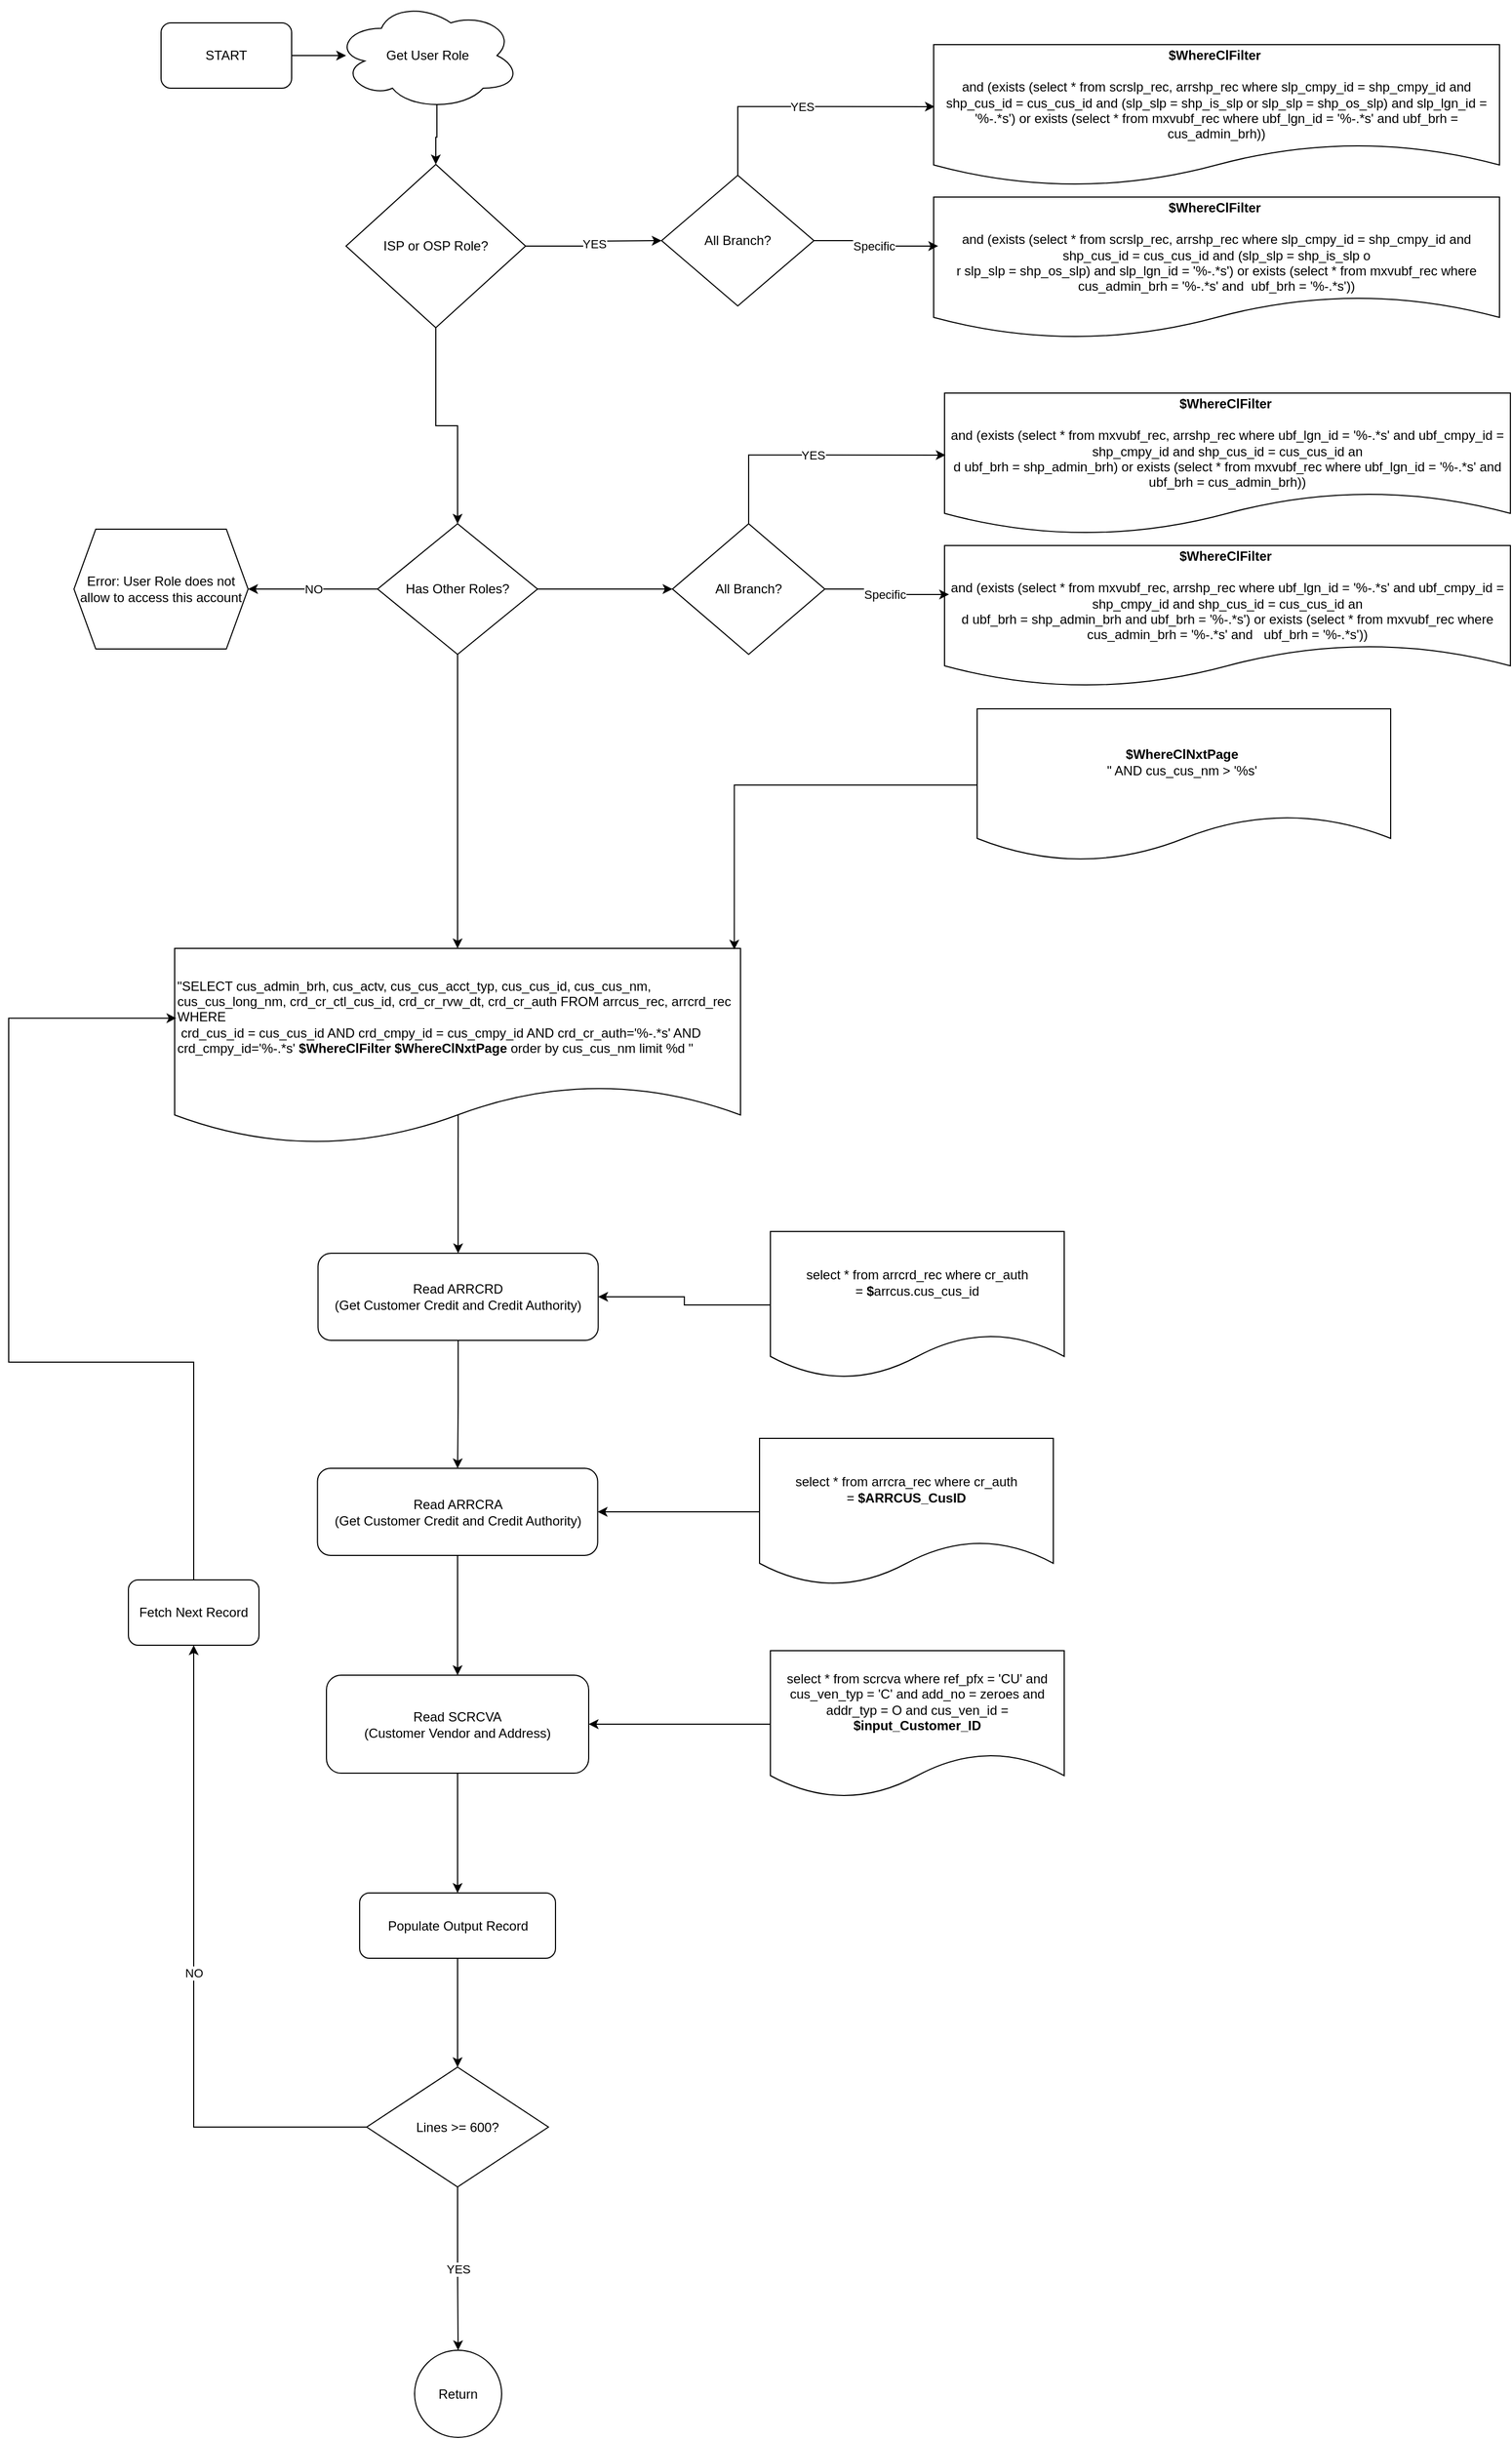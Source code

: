 <mxfile version="26.0.5">
  <diagram name="Page-1" id="1rPzpoxqX58rYd35wdLm">
    <mxGraphModel dx="1426" dy="791" grid="1" gridSize="10" guides="1" tooltips="1" connect="1" arrows="1" fold="1" page="1" pageScale="1" pageWidth="1700" pageHeight="1100" math="0" shadow="0">
      <root>
        <mxCell id="0" />
        <mxCell id="1" parent="0" />
        <mxCell id="6EA0tXDiRwv_CL1e7f09-2" value="START" style="rounded=1;whiteSpace=wrap;html=1;" vertex="1" parent="1">
          <mxGeometry x="200" y="60" width="120" height="60" as="geometry" />
        </mxCell>
        <mxCell id="6EA0tXDiRwv_CL1e7f09-3" value="" style="edgeStyle=orthogonalEdgeStyle;rounded=0;orthogonalLoop=1;jettySize=auto;html=1;exitX=0.501;exitY=0.846;exitDx=0;exitDy=0;exitPerimeter=0;entryX=0.5;entryY=0;entryDx=0;entryDy=0;" edge="1" parent="1" source="6EA0tXDiRwv_CL1e7f09-4" target="6EA0tXDiRwv_CL1e7f09-45">
          <mxGeometry relative="1" as="geometry">
            <mxPoint x="470" y="1170" as="targetPoint" />
          </mxGeometry>
        </mxCell>
        <mxCell id="6EA0tXDiRwv_CL1e7f09-4" value="&lt;div&gt;&quot;&lt;span style=&quot;background-color: transparent;&quot;&gt;SELECT cus_admin_brh, cus_actv, cus_cus_acct_typ, cus_cus_id, cus_cus_nm, cus_cus_long_nm, crd_cr_ctl_cus_id, crd_cr_rvw_dt, crd_cr_auth FROM arrcus_rec, arrcrd_rec WHERE&lt;/span&gt;&lt;/div&gt;&lt;div&gt;&lt;span style=&quot;background-color: transparent;&quot;&gt;&amp;nbsp;crd_cus_id = cus_cus_id AND crd_cmpy_id = cus_cmpy_id AND crd_cr_auth=&#39;%-.*s&#39; AND crd_cmpy_id=&#39;%-.*s&#39;&lt;/span&gt;&lt;span style=&quot;background-color: transparent; color: light-dark(rgb(0, 0, 0), rgb(255, 255, 255));&quot;&gt;&amp;nbsp;&lt;/span&gt;&lt;b style=&quot;background-color: transparent; color: light-dark(rgb(0, 0, 0), rgb(255, 255, 255));&quot;&gt;$WhereClFilter $WhereClNxtPage&amp;nbsp;&lt;/b&gt;&lt;span style=&quot;background-color: transparent; color: light-dark(rgb(0, 0, 0), rgb(255, 255, 255));&quot;&gt;order by cus_cus_nm limit %d &quot;&lt;/span&gt;&lt;/div&gt;" style="shape=document;html=1;boundedLbl=1;whiteSpace=wrap;align=left;" vertex="1" parent="1">
          <mxGeometry x="212.5" y="910" width="520" height="180" as="geometry" />
        </mxCell>
        <UserObject label="Get User Role" link="https://viewer.diagrams.net/?tags=%7B%7D&amp;lightbox=1&amp;highlight=0000ff&amp;edit=_blank&amp;layers=1&amp;nav=1&amp;title=Get_User_Role.drawio#Uhttps%3A%2F%2Fraw.githubusercontent.com%2Feme-invera%2FCustomer_Maintenance%2Fmain%2FGet_User_Role.drawio" id="6EA0tXDiRwv_CL1e7f09-5">
          <mxCell style="ellipse;shape=cloud;whiteSpace=wrap;html=1;" vertex="1" parent="1">
            <mxGeometry x="360" y="40" width="170" height="100" as="geometry" />
          </mxCell>
        </UserObject>
        <mxCell id="6EA0tXDiRwv_CL1e7f09-6" value="&lt;div&gt;&lt;b style=&quot;color: light-dark(rgb(0, 0, 0), rgb(255, 255, 255)); background-color: transparent; text-align: left;&quot;&gt;$WhereClFilter&lt;/b&gt;&amp;nbsp;&lt;br&gt;&lt;br&gt;and (exists (select * from scrslp_rec, arrshp_rec where slp_cmpy_id = shp_cmpy_id and shp_cus_id = cus_cus_id and (slp_slp = shp_is_slp o&lt;span style=&quot;text-align: left; background-color: transparent; color: light-dark(rgb(0, 0, 0), rgb(255, 255, 255));&quot;&gt;r slp_slp = shp_os_slp) and slp_lgn_id = &#39;%-.*s&#39;) or exists (select * from mxvubf_rec where ubf_lgn_id = &#39;%-.*s&#39; and ubf_brh = cus_admin_brh))&lt;/span&gt;&lt;/div&gt;" style="shape=document;whiteSpace=wrap;html=1;boundedLbl=1;" vertex="1" parent="1">
          <mxGeometry x="910" y="80" width="520" height="130" as="geometry" />
        </mxCell>
        <mxCell id="6EA0tXDiRwv_CL1e7f09-7" value="YES" style="edgeStyle=orthogonalEdgeStyle;rounded=0;orthogonalLoop=1;jettySize=auto;html=1;exitX=1;exitY=0.5;exitDx=0;exitDy=0;" edge="1" parent="1" source="6EA0tXDiRwv_CL1e7f09-9">
          <mxGeometry relative="1" as="geometry">
            <mxPoint x="660" y="260" as="targetPoint" />
          </mxGeometry>
        </mxCell>
        <mxCell id="6EA0tXDiRwv_CL1e7f09-8" style="edgeStyle=orthogonalEdgeStyle;rounded=0;orthogonalLoop=1;jettySize=auto;html=1;exitX=0.5;exitY=1;exitDx=0;exitDy=0;" edge="1" parent="1" source="6EA0tXDiRwv_CL1e7f09-9" target="6EA0tXDiRwv_CL1e7f09-15">
          <mxGeometry relative="1" as="geometry" />
        </mxCell>
        <mxCell id="6EA0tXDiRwv_CL1e7f09-9" value="ISP or OSP Role?" style="rhombus;whiteSpace=wrap;html=1;" vertex="1" parent="1">
          <mxGeometry x="370" y="190" width="165" height="150" as="geometry" />
        </mxCell>
        <mxCell id="6EA0tXDiRwv_CL1e7f09-10" style="edgeStyle=orthogonalEdgeStyle;rounded=0;orthogonalLoop=1;jettySize=auto;html=1;exitX=0.55;exitY=0.95;exitDx=0;exitDy=0;exitPerimeter=0;entryX=0.5;entryY=0;entryDx=0;entryDy=0;" edge="1" parent="1" source="6EA0tXDiRwv_CL1e7f09-5" target="6EA0tXDiRwv_CL1e7f09-9">
          <mxGeometry relative="1" as="geometry" />
        </mxCell>
        <mxCell id="6EA0tXDiRwv_CL1e7f09-11" style="edgeStyle=orthogonalEdgeStyle;rounded=0;orthogonalLoop=1;jettySize=auto;html=1;exitX=1;exitY=0.5;exitDx=0;exitDy=0;entryX=0.059;entryY=0.5;entryDx=0;entryDy=0;entryPerimeter=0;" edge="1" parent="1" source="6EA0tXDiRwv_CL1e7f09-2" target="6EA0tXDiRwv_CL1e7f09-5">
          <mxGeometry relative="1" as="geometry" />
        </mxCell>
        <mxCell id="6EA0tXDiRwv_CL1e7f09-12" value="NO" style="edgeStyle=orthogonalEdgeStyle;rounded=0;orthogonalLoop=1;jettySize=auto;html=1;" edge="1" parent="1" source="6EA0tXDiRwv_CL1e7f09-15" target="6EA0tXDiRwv_CL1e7f09-20">
          <mxGeometry relative="1" as="geometry" />
        </mxCell>
        <mxCell id="6EA0tXDiRwv_CL1e7f09-13" value="" style="edgeStyle=orthogonalEdgeStyle;rounded=0;orthogonalLoop=1;jettySize=auto;html=1;" edge="1" parent="1" source="6EA0tXDiRwv_CL1e7f09-15" target="6EA0tXDiRwv_CL1e7f09-23">
          <mxGeometry relative="1" as="geometry" />
        </mxCell>
        <mxCell id="6EA0tXDiRwv_CL1e7f09-14" style="edgeStyle=orthogonalEdgeStyle;rounded=0;orthogonalLoop=1;jettySize=auto;html=1;exitX=0.5;exitY=1;exitDx=0;exitDy=0;" edge="1" parent="1" source="6EA0tXDiRwv_CL1e7f09-15" target="6EA0tXDiRwv_CL1e7f09-4">
          <mxGeometry relative="1" as="geometry" />
        </mxCell>
        <mxCell id="6EA0tXDiRwv_CL1e7f09-15" value="Has Other Roles?" style="rhombus;whiteSpace=wrap;html=1;" vertex="1" parent="1">
          <mxGeometry x="399" y="520" width="147" height="120" as="geometry" />
        </mxCell>
        <mxCell id="6EA0tXDiRwv_CL1e7f09-16" value="&lt;div&gt;&lt;b style=&quot;color: light-dark(rgb(0, 0, 0), rgb(255, 255, 255)); background-color: transparent; text-align: left;&quot;&gt;$WhereClFilter&lt;/b&gt;&amp;nbsp;&lt;br&gt;&lt;br&gt;and (exists (select * from scrslp_rec, arrshp_rec where slp_cmpy_id = shp_cmpy_id and shp_cus_id = cus_cus_id and (slp_slp = shp_is_slp o&lt;/div&gt;&lt;div&gt;r slp_slp = shp_os_slp) and slp_lgn_id = &#39;%-.*s&#39;) or exists (select * from mxvubf_rec where cus_admin_brh = &#39;%-.*s&#39; and&amp;nbsp; ubf_brh = &#39;%-.*s&#39;))&lt;/div&gt;" style="shape=document;whiteSpace=wrap;html=1;boundedLbl=1;" vertex="1" parent="1">
          <mxGeometry x="910" y="220" width="520" height="130" as="geometry" />
        </mxCell>
        <mxCell id="6EA0tXDiRwv_CL1e7f09-17" value="All Branch?" style="rhombus;whiteSpace=wrap;html=1;" vertex="1" parent="1">
          <mxGeometry x="660" y="200" width="140" height="120" as="geometry" />
        </mxCell>
        <mxCell id="6EA0tXDiRwv_CL1e7f09-18" value="YES" style="edgeStyle=orthogonalEdgeStyle;rounded=0;orthogonalLoop=1;jettySize=auto;html=1;exitX=0.5;exitY=0;exitDx=0;exitDy=0;entryX=0.002;entryY=0.438;entryDx=0;entryDy=0;entryPerimeter=0;" edge="1" parent="1" source="6EA0tXDiRwv_CL1e7f09-17" target="6EA0tXDiRwv_CL1e7f09-6">
          <mxGeometry relative="1" as="geometry" />
        </mxCell>
        <mxCell id="6EA0tXDiRwv_CL1e7f09-19" value="Specific" style="edgeStyle=orthogonalEdgeStyle;rounded=0;orthogonalLoop=1;jettySize=auto;html=1;exitX=1;exitY=0.5;exitDx=0;exitDy=0;entryX=0.008;entryY=0.346;entryDx=0;entryDy=0;entryPerimeter=0;" edge="1" parent="1" source="6EA0tXDiRwv_CL1e7f09-17" target="6EA0tXDiRwv_CL1e7f09-16">
          <mxGeometry relative="1" as="geometry" />
        </mxCell>
        <mxCell id="6EA0tXDiRwv_CL1e7f09-20" value="Error: User Role does not allow to access this account" style="shape=hexagon;perimeter=hexagonPerimeter2;whiteSpace=wrap;html=1;fixedSize=1;" vertex="1" parent="1">
          <mxGeometry x="120" y="525" width="160" height="110" as="geometry" />
        </mxCell>
        <mxCell id="6EA0tXDiRwv_CL1e7f09-21" value="&lt;div&gt;&lt;b style=&quot;color: light-dark(rgb(0, 0, 0), rgb(255, 255, 255)); background-color: transparent; text-align: left;&quot;&gt;$WhereClFilter&lt;/b&gt;&amp;nbsp;&lt;br&gt;&lt;br&gt;and (exists (select * from mxvubf_rec, arrshp_rec where ubf_lgn_id = &#39;%-.*s&#39; and ubf_cmpy_id = shp_cmpy_id and shp_cus_id = cus_cus_id an&lt;/div&gt;&lt;div&gt;d ubf_brh = shp_admin_brh) or exists (select * from mxvubf_rec where ubf_lgn_id = &#39;%-.*s&#39; and ubf_brh = cus_admin_brh))&lt;/div&gt;" style="shape=document;whiteSpace=wrap;html=1;boundedLbl=1;" vertex="1" parent="1">
          <mxGeometry x="920" y="400" width="520" height="130" as="geometry" />
        </mxCell>
        <mxCell id="6EA0tXDiRwv_CL1e7f09-22" value="&lt;div&gt;&lt;b style=&quot;background-color: transparent; color: light-dark(rgb(0, 0, 0), rgb(255, 255, 255)); text-align: left;&quot;&gt;$WhereClFilter&lt;/b&gt;&amp;nbsp;&lt;br&gt;&lt;br&gt;and (exists (select * from mxvubf_rec, arrshp_rec where ubf_lgn_id = &#39;%-.*s&#39; and ubf_cmpy_id = shp_cmpy_id and shp_cus_id = cus_cus_id an&lt;/div&gt;&lt;div&gt;d ubf_brh = shp_admin_brh and ubf_brh = &#39;%-.*s&#39;) or exists (select * from mxvubf_rec where cus_admin_brh = &#39;%-.*s&#39; and&amp;nbsp; &amp;nbsp;ubf_brh = &#39;%-.*s&#39;))&lt;/div&gt;" style="shape=document;whiteSpace=wrap;html=1;boundedLbl=1;" vertex="1" parent="1">
          <mxGeometry x="920" y="540" width="520" height="130" as="geometry" />
        </mxCell>
        <mxCell id="6EA0tXDiRwv_CL1e7f09-23" value="All Branch?" style="rhombus;whiteSpace=wrap;html=1;" vertex="1" parent="1">
          <mxGeometry x="670" y="520" width="140" height="120" as="geometry" />
        </mxCell>
        <mxCell id="6EA0tXDiRwv_CL1e7f09-24" value="YES" style="edgeStyle=orthogonalEdgeStyle;rounded=0;orthogonalLoop=1;jettySize=auto;html=1;exitX=0.5;exitY=0;exitDx=0;exitDy=0;entryX=0.002;entryY=0.438;entryDx=0;entryDy=0;entryPerimeter=0;" edge="1" parent="1" source="6EA0tXDiRwv_CL1e7f09-23" target="6EA0tXDiRwv_CL1e7f09-21">
          <mxGeometry relative="1" as="geometry" />
        </mxCell>
        <mxCell id="6EA0tXDiRwv_CL1e7f09-25" value="Specific" style="edgeStyle=orthogonalEdgeStyle;rounded=0;orthogonalLoop=1;jettySize=auto;html=1;exitX=1;exitY=0.5;exitDx=0;exitDy=0;entryX=0.008;entryY=0.346;entryDx=0;entryDy=0;entryPerimeter=0;" edge="1" parent="1" source="6EA0tXDiRwv_CL1e7f09-23" target="6EA0tXDiRwv_CL1e7f09-22">
          <mxGeometry relative="1" as="geometry" />
        </mxCell>
        <mxCell id="6EA0tXDiRwv_CL1e7f09-26" value="&lt;b&gt;$&lt;/b&gt;&lt;b style=&quot;text-align: left;&quot;&gt;WhereClNxtPage&amp;nbsp;&lt;br&gt;&lt;/b&gt;&quot; AND cus_cus_nm &amp;gt; &#39;%s&#39;&amp;nbsp;" style="shape=document;whiteSpace=wrap;html=1;boundedLbl=1;" vertex="1" parent="1">
          <mxGeometry x="950" y="690" width="380" height="140" as="geometry" />
        </mxCell>
        <mxCell id="6EA0tXDiRwv_CL1e7f09-27" style="edgeStyle=orthogonalEdgeStyle;rounded=0;orthogonalLoop=1;jettySize=auto;html=1;exitX=0;exitY=0.5;exitDx=0;exitDy=0;entryX=0.989;entryY=0.006;entryDx=0;entryDy=0;entryPerimeter=0;" edge="1" parent="1" source="6EA0tXDiRwv_CL1e7f09-26" target="6EA0tXDiRwv_CL1e7f09-4">
          <mxGeometry relative="1" as="geometry" />
        </mxCell>
        <mxCell id="6EA0tXDiRwv_CL1e7f09-28" style="edgeStyle=orthogonalEdgeStyle;rounded=0;orthogonalLoop=1;jettySize=auto;html=1;exitX=0.5;exitY=1;exitDx=0;exitDy=0;entryX=0.5;entryY=0;entryDx=0;entryDy=0;" edge="1" parent="1" source="6EA0tXDiRwv_CL1e7f09-29" target="6EA0tXDiRwv_CL1e7f09-31">
          <mxGeometry relative="1" as="geometry" />
        </mxCell>
        <mxCell id="6EA0tXDiRwv_CL1e7f09-29" value="&lt;div&gt;Read ARRCRA&lt;/div&gt;(Get Customer Credit and Credit Authority)" style="rounded=1;whiteSpace=wrap;html=1;" vertex="1" parent="1">
          <mxGeometry x="343.75" y="1387.5" width="257.5" height="80" as="geometry" />
        </mxCell>
        <mxCell id="6EA0tXDiRwv_CL1e7f09-30" style="edgeStyle=orthogonalEdgeStyle;rounded=0;orthogonalLoop=1;jettySize=auto;html=1;exitX=0.5;exitY=1;exitDx=0;exitDy=0;" edge="1" parent="1" source="6EA0tXDiRwv_CL1e7f09-31" target="6EA0tXDiRwv_CL1e7f09-38">
          <mxGeometry relative="1" as="geometry">
            <mxPoint x="473" y="1777.5" as="targetPoint" />
          </mxGeometry>
        </mxCell>
        <mxCell id="6EA0tXDiRwv_CL1e7f09-31" value="Read SCRCVA&lt;br&gt;(Customer Vendor and Address)" style="rounded=1;whiteSpace=wrap;html=1;" vertex="1" parent="1">
          <mxGeometry x="352" y="1577.5" width="241" height="90" as="geometry" />
        </mxCell>
        <mxCell id="6EA0tXDiRwv_CL1e7f09-32" value="NO" style="edgeStyle=orthogonalEdgeStyle;rounded=0;orthogonalLoop=1;jettySize=auto;html=1;exitX=0;exitY=0.5;exitDx=0;exitDy=0;entryX=0.5;entryY=1;entryDx=0;entryDy=0;" edge="1" parent="1" source="6EA0tXDiRwv_CL1e7f09-34" target="6EA0tXDiRwv_CL1e7f09-36">
          <mxGeometry relative="1" as="geometry" />
        </mxCell>
        <mxCell id="6EA0tXDiRwv_CL1e7f09-33" value="YES" style="edgeStyle=orthogonalEdgeStyle;rounded=0;orthogonalLoop=1;jettySize=auto;html=1;exitX=0.5;exitY=1;exitDx=0;exitDy=0;" edge="1" parent="1" source="6EA0tXDiRwv_CL1e7f09-34" target="6EA0tXDiRwv_CL1e7f09-39">
          <mxGeometry relative="1" as="geometry" />
        </mxCell>
        <mxCell id="6EA0tXDiRwv_CL1e7f09-34" value="Lines &amp;gt;= 600?" style="rhombus;whiteSpace=wrap;html=1;" vertex="1" parent="1">
          <mxGeometry x="389" y="1937.5" width="167" height="110" as="geometry" />
        </mxCell>
        <mxCell id="6EA0tXDiRwv_CL1e7f09-35" style="edgeStyle=orthogonalEdgeStyle;rounded=0;orthogonalLoop=1;jettySize=auto;html=1;entryX=0.003;entryY=0.356;entryDx=0;entryDy=0;entryPerimeter=0;" edge="1" parent="1" source="6EA0tXDiRwv_CL1e7f09-36" target="6EA0tXDiRwv_CL1e7f09-4">
          <mxGeometry relative="1" as="geometry">
            <mxPoint x="70" y="960" as="targetPoint" />
            <Array as="points">
              <mxPoint x="230" y="1290" />
              <mxPoint x="60" y="1290" />
              <mxPoint x="60" y="974" />
            </Array>
          </mxGeometry>
        </mxCell>
        <mxCell id="6EA0tXDiRwv_CL1e7f09-36" value="Fetch Next Record" style="rounded=1;whiteSpace=wrap;html=1;" vertex="1" parent="1">
          <mxGeometry x="170" y="1490" width="120" height="60" as="geometry" />
        </mxCell>
        <mxCell id="6EA0tXDiRwv_CL1e7f09-37" style="edgeStyle=orthogonalEdgeStyle;rounded=0;orthogonalLoop=1;jettySize=auto;html=1;" edge="1" parent="1" source="6EA0tXDiRwv_CL1e7f09-38" target="6EA0tXDiRwv_CL1e7f09-34">
          <mxGeometry relative="1" as="geometry" />
        </mxCell>
        <mxCell id="6EA0tXDiRwv_CL1e7f09-38" value="Populate Output Record" style="rounded=1;whiteSpace=wrap;html=1;" vertex="1" parent="1">
          <mxGeometry x="382.5" y="1777.5" width="180" height="60" as="geometry" />
        </mxCell>
        <mxCell id="6EA0tXDiRwv_CL1e7f09-39" value="Return" style="ellipse;whiteSpace=wrap;html=1;aspect=fixed;" vertex="1" parent="1">
          <mxGeometry x="433" y="2197.5" width="80" height="80" as="geometry" />
        </mxCell>
        <mxCell id="6EA0tXDiRwv_CL1e7f09-40" style="edgeStyle=orthogonalEdgeStyle;rounded=0;orthogonalLoop=1;jettySize=auto;html=1;entryX=1;entryY=0.5;entryDx=0;entryDy=0;" edge="1" parent="1" source="6EA0tXDiRwv_CL1e7f09-41" target="6EA0tXDiRwv_CL1e7f09-31">
          <mxGeometry relative="1" as="geometry" />
        </mxCell>
        <mxCell id="6EA0tXDiRwv_CL1e7f09-41" value="select * from scrcva where&amp;nbsp;ref_pfx = &#39;CU&#39; and cus_ven_typ = &#39;C&#39; and add_no = zeroes and addr_typ = O and cus_ven_id = &lt;b&gt;$input_Customer_ID&lt;/b&gt;" style="shape=document;whiteSpace=wrap;html=1;boundedLbl=1;" vertex="1" parent="1">
          <mxGeometry x="760" y="1555" width="270" height="135" as="geometry" />
        </mxCell>
        <mxCell id="6EA0tXDiRwv_CL1e7f09-42" style="edgeStyle=orthogonalEdgeStyle;rounded=0;orthogonalLoop=1;jettySize=auto;html=1;" edge="1" parent="1" source="6EA0tXDiRwv_CL1e7f09-43" target="6EA0tXDiRwv_CL1e7f09-29">
          <mxGeometry relative="1" as="geometry" />
        </mxCell>
        <mxCell id="6EA0tXDiRwv_CL1e7f09-43" value="select * from arrcra_rec where cr_auth =&amp;nbsp;&lt;b&gt;$ARRCUS_CusID&lt;/b&gt;" style="shape=document;whiteSpace=wrap;html=1;boundedLbl=1;" vertex="1" parent="1">
          <mxGeometry x="750" y="1360" width="270" height="135" as="geometry" />
        </mxCell>
        <mxCell id="6EA0tXDiRwv_CL1e7f09-44" style="edgeStyle=orthogonalEdgeStyle;rounded=0;orthogonalLoop=1;jettySize=auto;html=1;" edge="1" parent="1" source="6EA0tXDiRwv_CL1e7f09-45" target="6EA0tXDiRwv_CL1e7f09-29">
          <mxGeometry relative="1" as="geometry" />
        </mxCell>
        <mxCell id="6EA0tXDiRwv_CL1e7f09-45" value="&lt;div&gt;Read ARRCRD&lt;/div&gt;(Get Customer Credit and Credit Authority)" style="rounded=1;whiteSpace=wrap;html=1;" vertex="1" parent="1">
          <mxGeometry x="344.25" y="1190" width="257.5" height="80" as="geometry" />
        </mxCell>
        <mxCell id="6EA0tXDiRwv_CL1e7f09-46" style="edgeStyle=orthogonalEdgeStyle;rounded=0;orthogonalLoop=1;jettySize=auto;html=1;" edge="1" parent="1" source="6EA0tXDiRwv_CL1e7f09-47" target="6EA0tXDiRwv_CL1e7f09-45">
          <mxGeometry relative="1" as="geometry">
            <mxPoint x="920" y="1230" as="sourcePoint" />
          </mxGeometry>
        </mxCell>
        <mxCell id="6EA0tXDiRwv_CL1e7f09-47" value="select * from arrcrd_rec where cr_auth =&amp;nbsp;&lt;b&gt;$&lt;/b&gt;&lt;span style=&quot;text-align: left;&quot;&gt;arrcus.&lt;/span&gt;&lt;span style=&quot;text-align: left;&quot;&gt;cus_cus_id&lt;/span&gt;" style="shape=document;whiteSpace=wrap;html=1;boundedLbl=1;" vertex="1" parent="1">
          <mxGeometry x="760" y="1170" width="270" height="135" as="geometry" />
        </mxCell>
      </root>
    </mxGraphModel>
  </diagram>
</mxfile>
